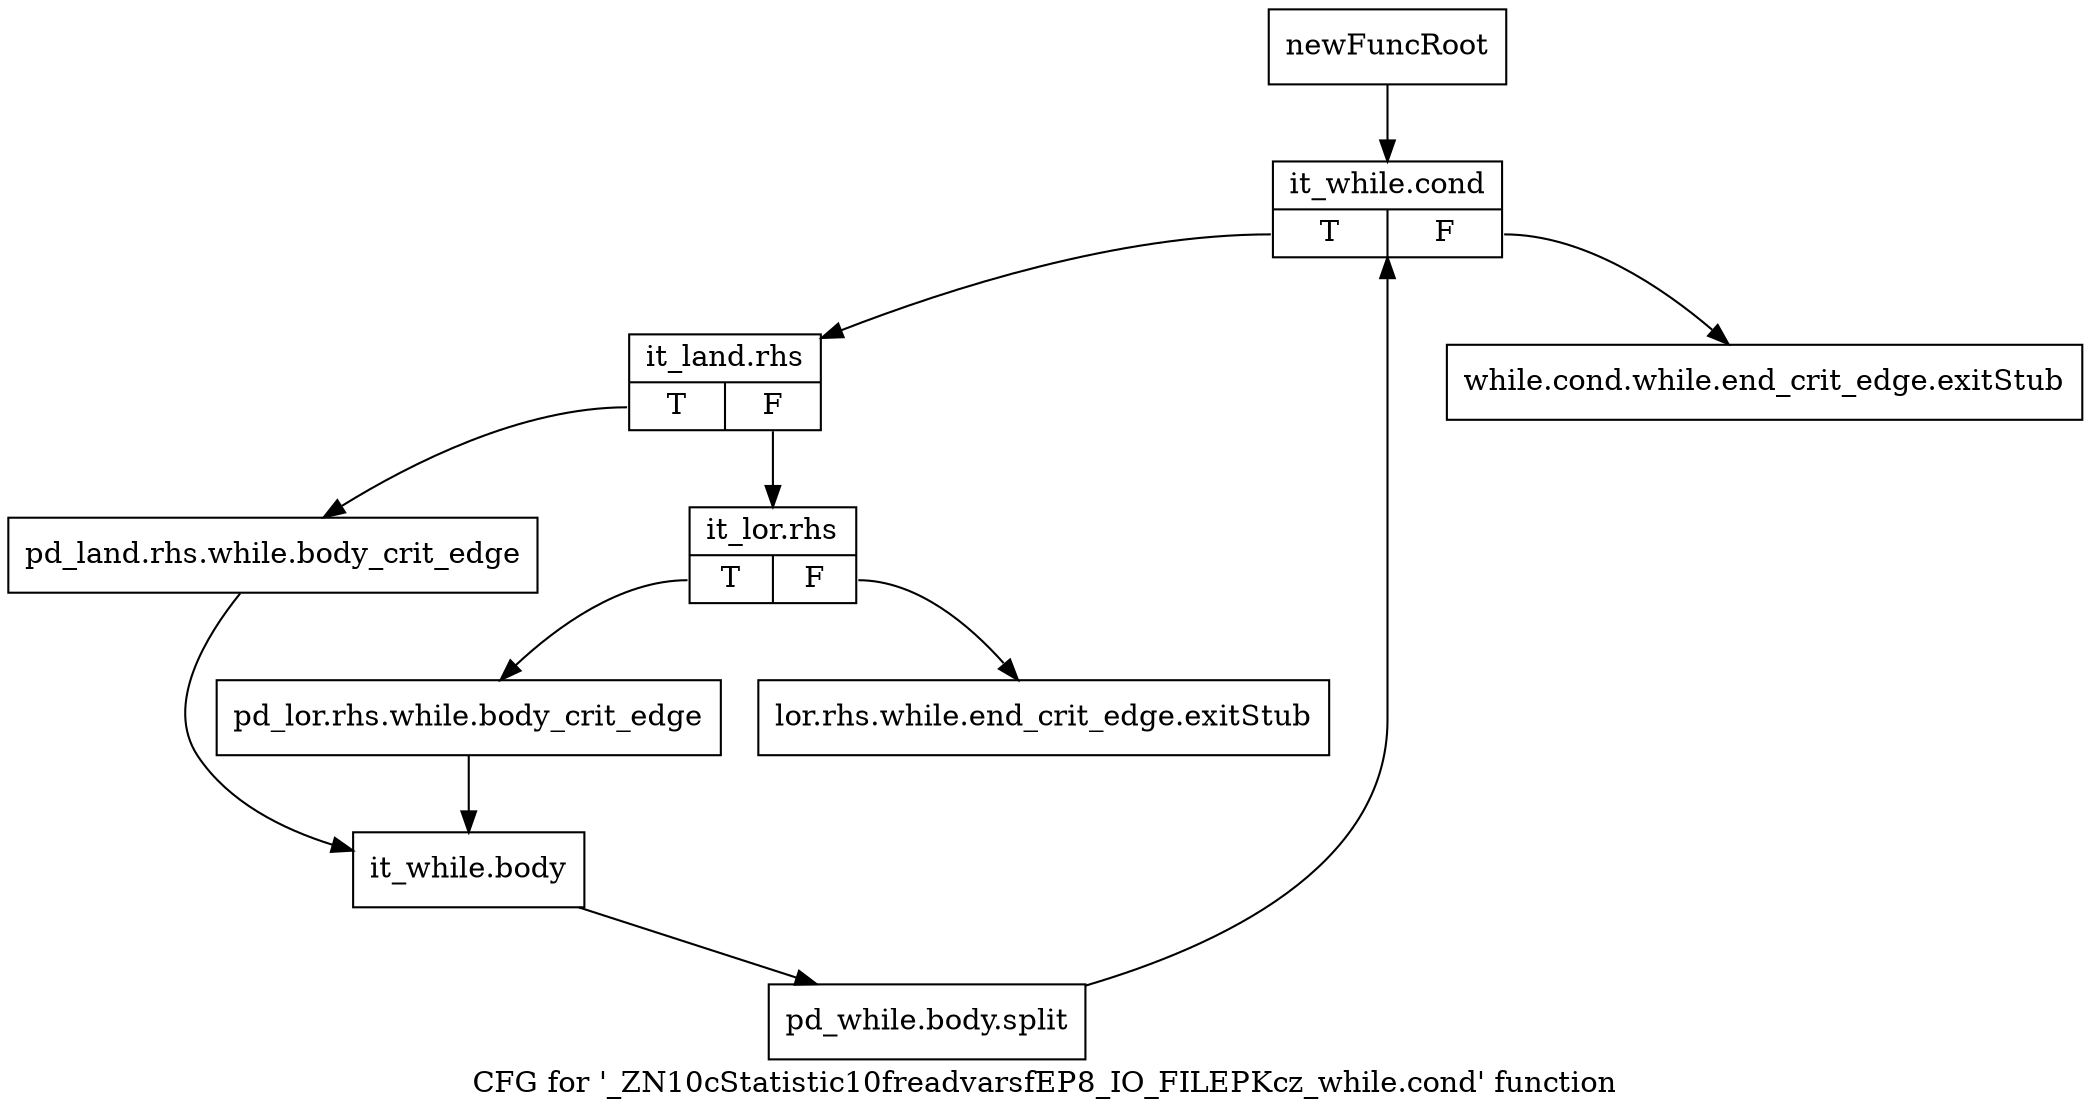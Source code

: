 digraph "CFG for '_ZN10cStatistic10freadvarsfEP8_IO_FILEPKcz_while.cond' function" {
	label="CFG for '_ZN10cStatistic10freadvarsfEP8_IO_FILEPKcz_while.cond' function";

	Node0x21c12a0 [shape=record,label="{newFuncRoot}"];
	Node0x21c12a0 -> Node0x21c1390;
	Node0x21c12f0 [shape=record,label="{while.cond.while.end_crit_edge.exitStub}"];
	Node0x21c1340 [shape=record,label="{lor.rhs.while.end_crit_edge.exitStub}"];
	Node0x21c1390 [shape=record,label="{it_while.cond|{<s0>T|<s1>F}}"];
	Node0x21c1390:s0 -> Node0x21c13e0;
	Node0x21c1390:s1 -> Node0x21c12f0;
	Node0x21c13e0 [shape=record,label="{it_land.rhs|{<s0>T|<s1>F}}"];
	Node0x21c13e0:s0 -> Node0x21c14d0;
	Node0x21c13e0:s1 -> Node0x21c1430;
	Node0x21c1430 [shape=record,label="{it_lor.rhs|{<s0>T|<s1>F}}"];
	Node0x21c1430:s0 -> Node0x21c1480;
	Node0x21c1430:s1 -> Node0x21c1340;
	Node0x21c1480 [shape=record,label="{pd_lor.rhs.while.body_crit_edge}"];
	Node0x21c1480 -> Node0x21c1520;
	Node0x21c14d0 [shape=record,label="{pd_land.rhs.while.body_crit_edge}"];
	Node0x21c14d0 -> Node0x21c1520;
	Node0x21c1520 [shape=record,label="{it_while.body}"];
	Node0x21c1520 -> Node0x45c8240;
	Node0x45c8240 [shape=record,label="{pd_while.body.split}"];
	Node0x45c8240 -> Node0x21c1390;
}
